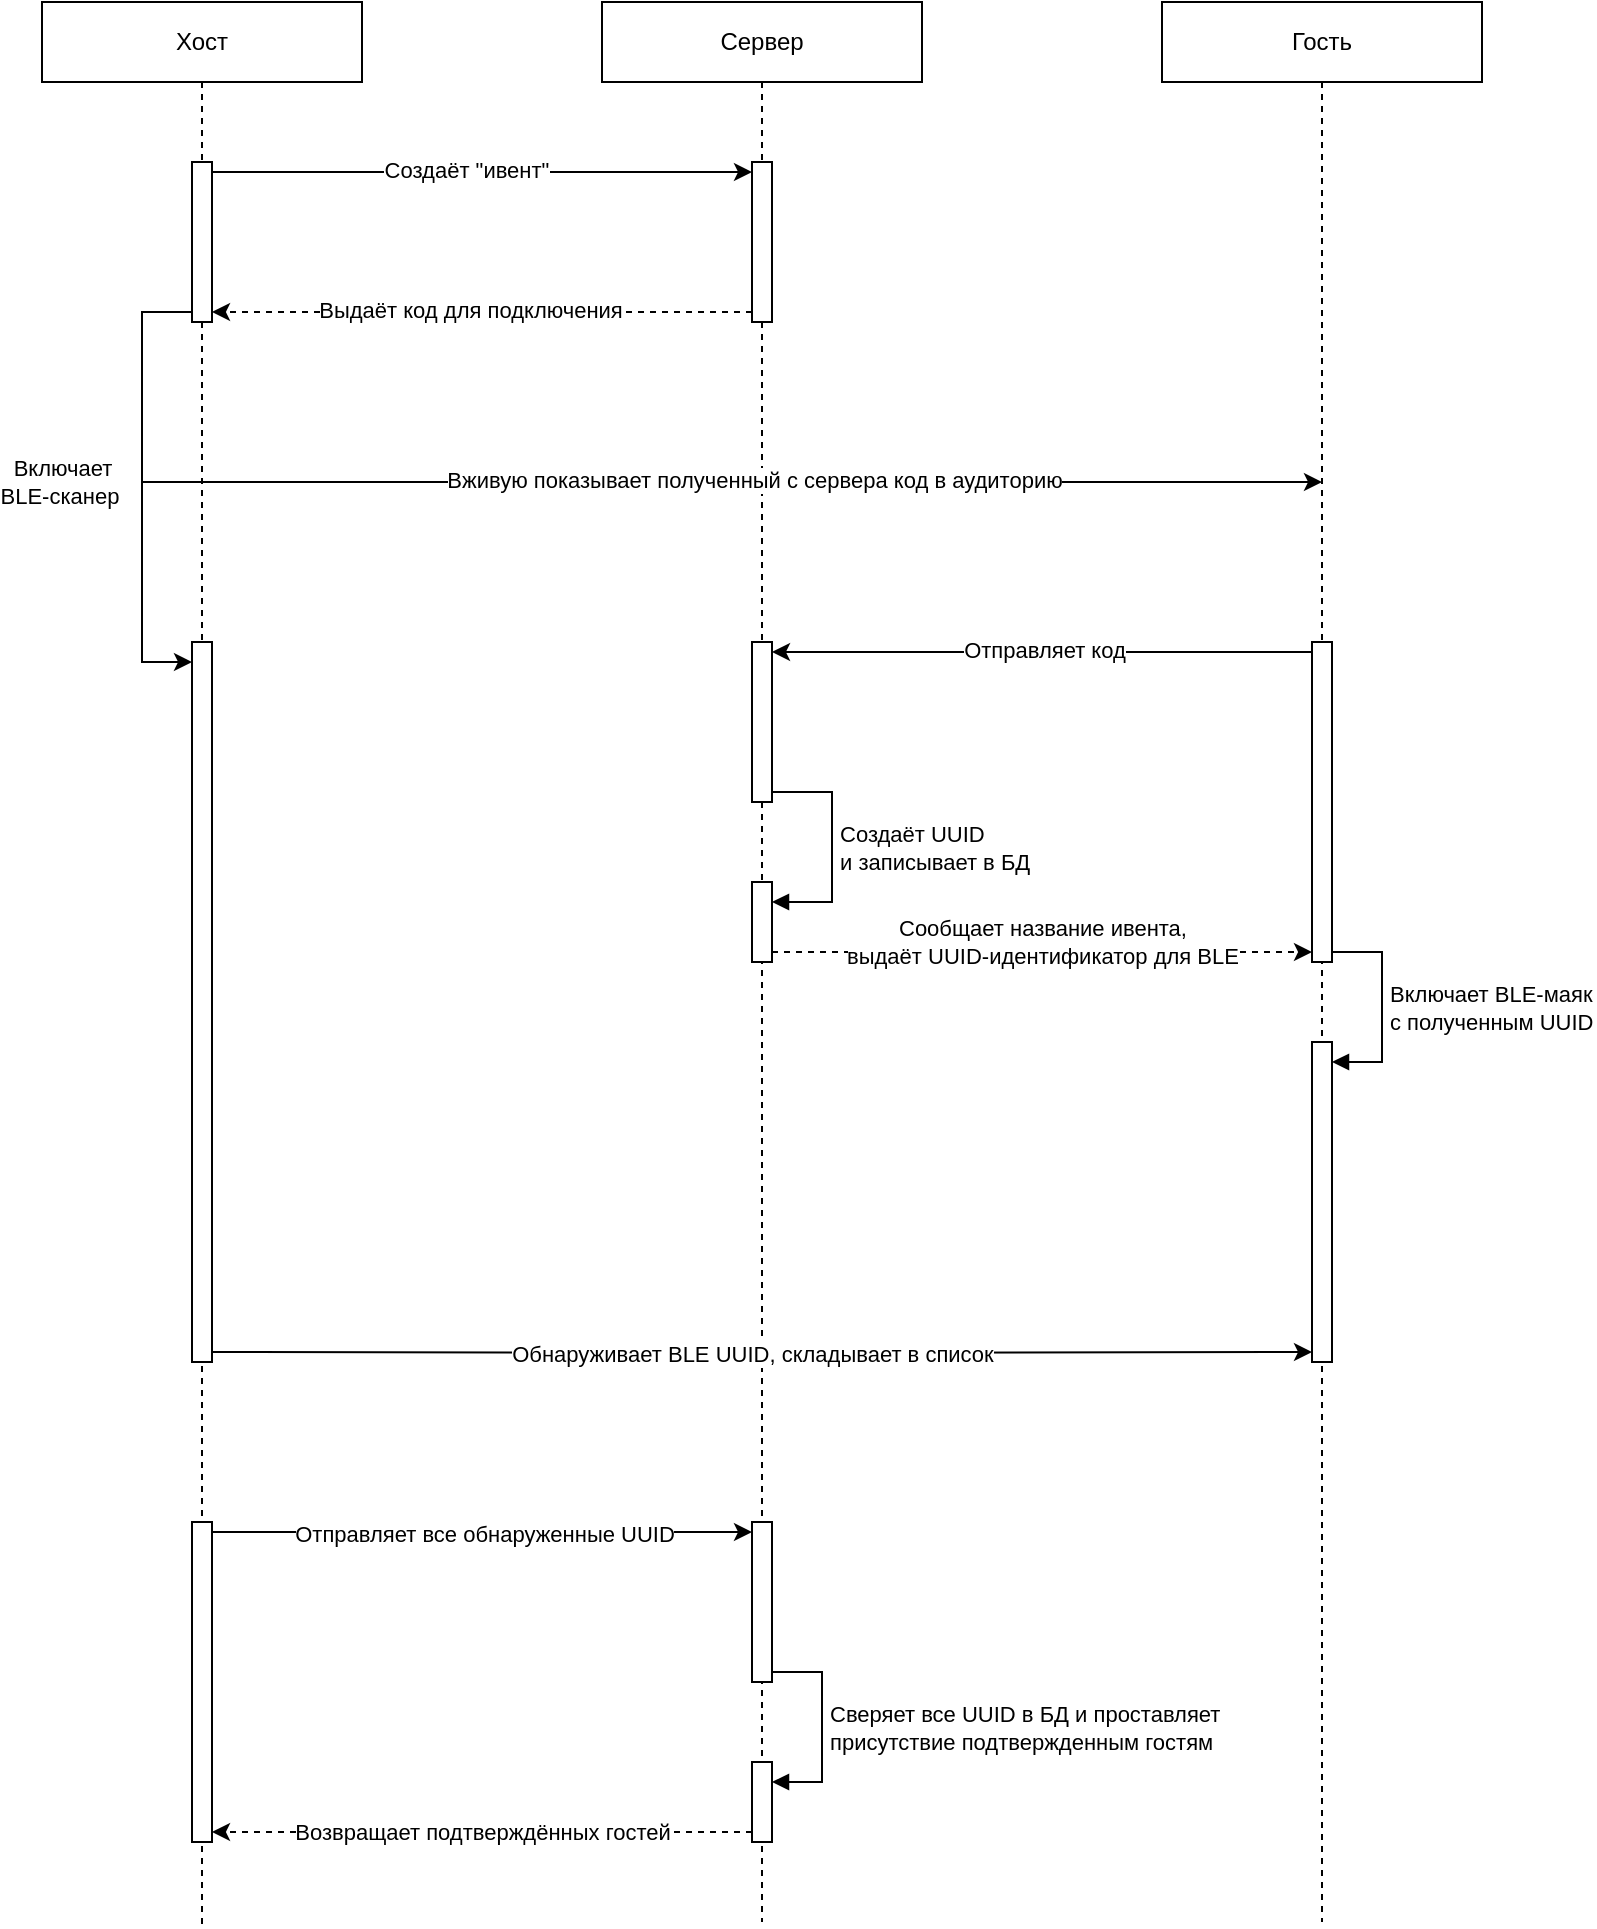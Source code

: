 <mxfile version="28.2.8">
  <diagram name="Страница — 1" id="XzlCyYqYNUeCB5ocVOlL">
    <mxGraphModel dx="1454" dy="986" grid="1" gridSize="10" guides="1" tooltips="1" connect="1" arrows="1" fold="1" page="1" pageScale="1" pageWidth="827" pageHeight="1169" math="0" shadow="0">
      <root>
        <mxCell id="0" />
        <mxCell id="1" parent="0" />
        <mxCell id="oPFI6hasgZqj9vDYpvf5-26" style="edgeStyle=orthogonalEdgeStyle;rounded=0;orthogonalLoop=1;jettySize=auto;html=1;dashed=1;endArrow=none;endFill=0;exitX=0.5;exitY=1;exitDx=0;exitDy=0;" edge="1" parent="1" source="HY_ZpfJ6olYYfv_nqR7K-27">
          <mxGeometry relative="1" as="geometry">
            <mxPoint x="680" y="1000" as="targetPoint" />
            <mxPoint x="679.5" y="110" as="sourcePoint" />
          </mxGeometry>
        </mxCell>
        <mxCell id="oPFI6hasgZqj9vDYpvf5-25" style="edgeStyle=orthogonalEdgeStyle;rounded=0;orthogonalLoop=1;jettySize=auto;html=1;dashed=1;endArrow=none;endFill=0;exitX=0.5;exitY=1;exitDx=0;exitDy=0;" edge="1" parent="1" source="HY_ZpfJ6olYYfv_nqR7K-37">
          <mxGeometry relative="1" as="geometry">
            <mxPoint x="400" y="1000" as="targetPoint" />
            <mxPoint x="420" y="90" as="sourcePoint" />
            <Array as="points">
              <mxPoint x="400" y="1000" />
              <mxPoint x="400" y="1000" />
            </Array>
          </mxGeometry>
        </mxCell>
        <mxCell id="oPFI6hasgZqj9vDYpvf5-24" style="edgeStyle=orthogonalEdgeStyle;rounded=0;orthogonalLoop=1;jettySize=auto;html=1;dashed=1;endArrow=none;endFill=0;" edge="1" parent="1" source="HY_ZpfJ6olYYfv_nqR7K-25">
          <mxGeometry relative="1" as="geometry">
            <mxPoint x="120" y="1001" as="targetPoint" />
          </mxGeometry>
        </mxCell>
        <mxCell id="HY_ZpfJ6olYYfv_nqR7K-25" value="Хост" style="html=1;whiteSpace=wrap;" parent="1" vertex="1">
          <mxGeometry x="40" y="40" width="160" height="40" as="geometry" />
        </mxCell>
        <mxCell id="HY_ZpfJ6olYYfv_nqR7K-27" value="Гость" style="html=1;whiteSpace=wrap;" parent="1" vertex="1">
          <mxGeometry x="600" y="40" width="160" height="40" as="geometry" />
        </mxCell>
        <mxCell id="HY_ZpfJ6olYYfv_nqR7K-31" value="" style="html=1;points=[[0,0,0,0,5],[0,1,0,0,-5],[1,0,0,0,5],[1,1,0,0,-5]];perimeter=orthogonalPerimeter;outlineConnect=0;targetShapes=umlLifeline;portConstraint=eastwest;newEdgeStyle={&quot;curved&quot;:0,&quot;rounded&quot;:0};" parent="1" vertex="1">
          <mxGeometry x="115" y="120" width="10" height="80" as="geometry" />
        </mxCell>
        <mxCell id="HY_ZpfJ6olYYfv_nqR7K-37" value="Сервер" style="html=1;whiteSpace=wrap;" parent="1" vertex="1">
          <mxGeometry x="320" y="40" width="160" height="40" as="geometry" />
        </mxCell>
        <mxCell id="HY_ZpfJ6olYYfv_nqR7K-38" value="" style="html=1;points=[[0,0,0,0,5],[0,1,0,0,-5],[1,0,0,0,5],[1,1,0,0,-5]];perimeter=orthogonalPerimeter;outlineConnect=0;targetShapes=umlLifeline;portConstraint=eastwest;newEdgeStyle={&quot;curved&quot;:0,&quot;rounded&quot;:0};" parent="1" vertex="1">
          <mxGeometry x="395" y="120" width="10" height="80" as="geometry" />
        </mxCell>
        <mxCell id="HY_ZpfJ6olYYfv_nqR7K-39" style="edgeStyle=orthogonalEdgeStyle;rounded=0;orthogonalLoop=1;jettySize=auto;html=1;curved=0;exitX=1;exitY=0;exitDx=0;exitDy=5;exitPerimeter=0;entryX=0;entryY=0;entryDx=0;entryDy=5;entryPerimeter=0;" parent="1" source="HY_ZpfJ6olYYfv_nqR7K-31" target="HY_ZpfJ6olYYfv_nqR7K-38" edge="1">
          <mxGeometry relative="1" as="geometry" />
        </mxCell>
        <mxCell id="HY_ZpfJ6olYYfv_nqR7K-40" value="Создаёт &quot;ивент&quot;" style="edgeLabel;html=1;align=center;verticalAlign=middle;resizable=0;points=[];" parent="HY_ZpfJ6olYYfv_nqR7K-39" vertex="1" connectable="0">
          <mxGeometry x="-0.059" relative="1" as="geometry">
            <mxPoint y="-1" as="offset" />
          </mxGeometry>
        </mxCell>
        <mxCell id="HY_ZpfJ6olYYfv_nqR7K-41" style="edgeStyle=orthogonalEdgeStyle;rounded=0;orthogonalLoop=1;jettySize=auto;html=1;curved=0;exitX=0;exitY=1;exitDx=0;exitDy=-5;exitPerimeter=0;entryX=1;entryY=1;entryDx=0;entryDy=-5;entryPerimeter=0;dashed=1;" parent="1" source="HY_ZpfJ6olYYfv_nqR7K-38" target="HY_ZpfJ6olYYfv_nqR7K-31" edge="1">
          <mxGeometry relative="1" as="geometry" />
        </mxCell>
        <mxCell id="HY_ZpfJ6olYYfv_nqR7K-42" value="Выдаёт код для подключения" style="edgeLabel;html=1;align=center;verticalAlign=middle;resizable=0;points=[];" parent="HY_ZpfJ6olYYfv_nqR7K-41" vertex="1" connectable="0">
          <mxGeometry x="0.047" y="1" relative="1" as="geometry">
            <mxPoint y="-2" as="offset" />
          </mxGeometry>
        </mxCell>
        <mxCell id="HY_ZpfJ6olYYfv_nqR7K-45" style="edgeStyle=orthogonalEdgeStyle;rounded=0;orthogonalLoop=1;jettySize=auto;html=1;curved=0;" parent="1" edge="1">
          <mxGeometry relative="1" as="geometry">
            <mxPoint x="90" y="280" as="sourcePoint" />
            <mxPoint x="680" y="280" as="targetPoint" />
          </mxGeometry>
        </mxCell>
        <mxCell id="HY_ZpfJ6olYYfv_nqR7K-46" value="Вживую показывает полученный с сервера код в аудиторию" style="edgeLabel;html=1;align=center;verticalAlign=middle;resizable=0;points=[];" parent="HY_ZpfJ6olYYfv_nqR7K-45" vertex="1" connectable="0">
          <mxGeometry x="-0.059" relative="1" as="geometry">
            <mxPoint x="28" y="-1" as="offset" />
          </mxGeometry>
        </mxCell>
        <mxCell id="HY_ZpfJ6olYYfv_nqR7K-47" value="" style="html=1;points=[[0,0,0,0,5],[0,1,0,0,-5],[1,0,0,0,5],[1,1,0,0,-5]];perimeter=orthogonalPerimeter;outlineConnect=0;targetShapes=umlLifeline;portConstraint=eastwest;newEdgeStyle={&quot;curved&quot;:0,&quot;rounded&quot;:0};" parent="1" vertex="1">
          <mxGeometry x="675" y="360" width="10" height="160" as="geometry" />
        </mxCell>
        <mxCell id="HY_ZpfJ6olYYfv_nqR7K-49" value="" style="html=1;points=[[0,0,0,0,5],[0,1,0,0,-5],[1,0,0,0,5],[1,1,0,0,-5]];perimeter=orthogonalPerimeter;outlineConnect=0;targetShapes=umlLifeline;portConstraint=eastwest;newEdgeStyle={&quot;curved&quot;:0,&quot;rounded&quot;:0};" parent="1" vertex="1">
          <mxGeometry x="395" y="360" width="10" height="80" as="geometry" />
        </mxCell>
        <mxCell id="HY_ZpfJ6olYYfv_nqR7K-50" style="edgeStyle=orthogonalEdgeStyle;rounded=0;orthogonalLoop=1;jettySize=auto;html=1;curved=0;exitX=0;exitY=0;exitDx=0;exitDy=5;exitPerimeter=0;entryX=1;entryY=0;entryDx=0;entryDy=5;entryPerimeter=0;" parent="1" source="HY_ZpfJ6olYYfv_nqR7K-47" target="HY_ZpfJ6olYYfv_nqR7K-49" edge="1">
          <mxGeometry relative="1" as="geometry" />
        </mxCell>
        <mxCell id="HY_ZpfJ6olYYfv_nqR7K-54" value="Отправляет код" style="edgeLabel;html=1;align=center;verticalAlign=middle;resizable=0;points=[];" parent="HY_ZpfJ6olYYfv_nqR7K-50" vertex="1" connectable="0">
          <mxGeometry x="0.056" y="-1" relative="1" as="geometry">
            <mxPoint x="8" as="offset" />
          </mxGeometry>
        </mxCell>
        <mxCell id="HY_ZpfJ6olYYfv_nqR7K-65" value="" style="html=1;points=[[0,0,0,0,5],[0,1,0,0,-5],[1,0,0,0,5],[1,1,0,0,-5]];perimeter=orthogonalPerimeter;outlineConnect=0;targetShapes=umlLifeline;portConstraint=eastwest;newEdgeStyle={&quot;curved&quot;:0,&quot;rounded&quot;:0};" parent="1" vertex="1">
          <mxGeometry x="675" y="560" width="10" height="160" as="geometry" />
        </mxCell>
        <mxCell id="HY_ZpfJ6olYYfv_nqR7K-66" value="Включает BLE-маяк&lt;div&gt;с полученным UUID&lt;/div&gt;" style="html=1;align=left;spacingLeft=2;endArrow=block;rounded=0;edgeStyle=orthogonalEdgeStyle;curved=0;rounded=0;exitX=1;exitY=1;exitDx=0;exitDy=-5;exitPerimeter=0;" parent="1" source="HY_ZpfJ6olYYfv_nqR7K-47" target="HY_ZpfJ6olYYfv_nqR7K-65" edge="1">
          <mxGeometry x="0.002" relative="1" as="geometry">
            <mxPoint x="680" y="460" as="sourcePoint" />
            <Array as="points">
              <mxPoint x="710" y="515" />
              <mxPoint x="710" y="570" />
            </Array>
            <mxPoint as="offset" />
          </mxGeometry>
        </mxCell>
        <mxCell id="HY_ZpfJ6olYYfv_nqR7K-69" value="" style="html=1;points=[[0,0,0,0,5],[0,1,0,0,-5],[1,0,0,0,5],[1,1,0,0,-5]];perimeter=orthogonalPerimeter;outlineConnect=0;targetShapes=umlLifeline;portConstraint=eastwest;newEdgeStyle={&quot;curved&quot;:0,&quot;rounded&quot;:0};" parent="1" vertex="1">
          <mxGeometry x="115" y="360" width="10" height="360" as="geometry" />
        </mxCell>
        <mxCell id="HY_ZpfJ6olYYfv_nqR7K-70" style="edgeStyle=orthogonalEdgeStyle;rounded=0;orthogonalLoop=1;jettySize=auto;html=1;curved=0;exitX=0;exitY=1;exitDx=0;exitDy=-5;exitPerimeter=0;" parent="1" source="HY_ZpfJ6olYYfv_nqR7K-31" target="HY_ZpfJ6olYYfv_nqR7K-69" edge="1">
          <mxGeometry relative="1" as="geometry">
            <mxPoint x="60" y="220" as="sourcePoint" />
            <mxPoint x="100" y="370" as="targetPoint" />
            <Array as="points">
              <mxPoint x="90" y="195" />
              <mxPoint x="90" y="370" />
            </Array>
          </mxGeometry>
        </mxCell>
        <mxCell id="oPFI6hasgZqj9vDYpvf5-3" value="Включает&lt;div&gt;BLE-сканер&amp;nbsp;&lt;/div&gt;" style="edgeLabel;html=1;align=center;verticalAlign=middle;resizable=0;points=[];" vertex="1" connectable="0" parent="1">
          <mxGeometry x="50" y="280" as="geometry" />
        </mxCell>
        <mxCell id="oPFI6hasgZqj9vDYpvf5-5" style="edgeStyle=orthogonalEdgeStyle;rounded=0;orthogonalLoop=1;jettySize=auto;html=1;curved=0;exitX=1;exitY=1;exitDx=0;exitDy=-5;exitPerimeter=0;entryX=0;entryY=1;entryDx=0;entryDy=-5;entryPerimeter=0;" edge="1" parent="1" target="HY_ZpfJ6olYYfv_nqR7K-65">
          <mxGeometry relative="1" as="geometry">
            <mxPoint x="125" y="715" as="sourcePoint" />
            <mxPoint x="210" y="690" as="targetPoint" />
          </mxGeometry>
        </mxCell>
        <mxCell id="oPFI6hasgZqj9vDYpvf5-6" value="Обнаруживает BLE UUID, складывает в список" style="edgeLabel;html=1;align=center;verticalAlign=middle;resizable=0;points=[];" vertex="1" connectable="0" parent="oPFI6hasgZqj9vDYpvf5-5">
          <mxGeometry x="0.056" y="-1" relative="1" as="geometry">
            <mxPoint x="-20" as="offset" />
          </mxGeometry>
        </mxCell>
        <mxCell id="oPFI6hasgZqj9vDYpvf5-7" value="" style="html=1;points=[[0,0,0,0,5],[0,1,0,0,-5],[1,0,0,0,5],[1,1,0,0,-5]];perimeter=orthogonalPerimeter;outlineConnect=0;targetShapes=umlLifeline;portConstraint=eastwest;newEdgeStyle={&quot;curved&quot;:0,&quot;rounded&quot;:0};" vertex="1" parent="1">
          <mxGeometry x="115" y="800" width="10" height="160" as="geometry" />
        </mxCell>
        <mxCell id="oPFI6hasgZqj9vDYpvf5-8" value="" style="html=1;points=[[0,0,0,0,5],[0,1,0,0,-5],[1,0,0,0,5],[1,1,0,0,-5]];perimeter=orthogonalPerimeter;outlineConnect=0;targetShapes=umlLifeline;portConstraint=eastwest;newEdgeStyle={&quot;curved&quot;:0,&quot;rounded&quot;:0};" vertex="1" parent="1">
          <mxGeometry x="395" y="800" width="10" height="80" as="geometry" />
        </mxCell>
        <mxCell id="oPFI6hasgZqj9vDYpvf5-9" style="edgeStyle=orthogonalEdgeStyle;rounded=0;orthogonalLoop=1;jettySize=auto;html=1;curved=0;exitX=1;exitY=0;exitDx=0;exitDy=5;exitPerimeter=0;entryX=0;entryY=0;entryDx=0;entryDy=5;entryPerimeter=0;" edge="1" parent="1" source="oPFI6hasgZqj9vDYpvf5-7" target="oPFI6hasgZqj9vDYpvf5-8">
          <mxGeometry relative="1" as="geometry">
            <mxPoint x="120" y="750" as="sourcePoint" />
            <mxPoint x="670" y="750" as="targetPoint" />
            <Array as="points">
              <mxPoint x="350" y="805" />
              <mxPoint x="350" y="805" />
            </Array>
          </mxGeometry>
        </mxCell>
        <mxCell id="oPFI6hasgZqj9vDYpvf5-10" value="Отправляет все обнаруженные UUID" style="edgeLabel;html=1;align=center;verticalAlign=middle;resizable=0;points=[];" vertex="1" connectable="0" parent="oPFI6hasgZqj9vDYpvf5-9">
          <mxGeometry x="0.056" y="-1" relative="1" as="geometry">
            <mxPoint x="-7" as="offset" />
          </mxGeometry>
        </mxCell>
        <mxCell id="oPFI6hasgZqj9vDYpvf5-13" value="" style="html=1;points=[[0,0,0,0,5],[0,1,0,0,-5],[1,0,0,0,5],[1,1,0,0,-5]];perimeter=orthogonalPerimeter;outlineConnect=0;targetShapes=umlLifeline;portConstraint=eastwest;newEdgeStyle={&quot;curved&quot;:0,&quot;rounded&quot;:0};" vertex="1" parent="1">
          <mxGeometry x="395" y="920" width="10" height="40" as="geometry" />
        </mxCell>
        <mxCell id="oPFI6hasgZqj9vDYpvf5-14" value="Сверяет все UUID в БД и проставляет&lt;div&gt;присутствие подтвержденным гостям&lt;/div&gt;" style="html=1;align=left;spacingLeft=2;endArrow=block;rounded=0;edgeStyle=orthogonalEdgeStyle;curved=0;rounded=0;exitX=1;exitY=1;exitDx=0;exitDy=-5;exitPerimeter=0;" edge="1" parent="1" source="oPFI6hasgZqj9vDYpvf5-8" target="oPFI6hasgZqj9vDYpvf5-13">
          <mxGeometry x="0.007" relative="1" as="geometry">
            <mxPoint x="440" y="860" as="sourcePoint" />
            <Array as="points">
              <mxPoint x="430" y="875" />
              <mxPoint x="430" y="930" />
            </Array>
            <mxPoint as="offset" />
            <mxPoint x="440" y="955" as="targetPoint" />
          </mxGeometry>
        </mxCell>
        <mxCell id="oPFI6hasgZqj9vDYpvf5-15" style="edgeStyle=orthogonalEdgeStyle;rounded=0;orthogonalLoop=1;jettySize=auto;html=1;curved=0;exitX=0;exitY=1;exitDx=0;exitDy=-5;exitPerimeter=0;entryX=1;entryY=1;entryDx=0;entryDy=-5;entryPerimeter=0;dashed=1;" edge="1" parent="1" source="oPFI6hasgZqj9vDYpvf5-13" target="oPFI6hasgZqj9vDYpvf5-7">
          <mxGeometry relative="1" as="geometry">
            <mxPoint x="290" y="1080" as="sourcePoint" />
            <mxPoint x="560" y="1080" as="targetPoint" />
            <Array as="points">
              <mxPoint x="260" y="955" />
              <mxPoint x="260" y="955" />
            </Array>
          </mxGeometry>
        </mxCell>
        <mxCell id="oPFI6hasgZqj9vDYpvf5-16" value="Возвращает подтверждённых гостей" style="edgeLabel;html=1;align=center;verticalAlign=middle;resizable=0;points=[];" vertex="1" connectable="0" parent="oPFI6hasgZqj9vDYpvf5-15">
          <mxGeometry x="0.056" y="-1" relative="1" as="geometry">
            <mxPoint x="7" y="1" as="offset" />
          </mxGeometry>
        </mxCell>
        <mxCell id="oPFI6hasgZqj9vDYpvf5-17" style="edgeStyle=orthogonalEdgeStyle;rounded=0;orthogonalLoop=1;jettySize=auto;html=1;curved=0;exitX=1;exitY=1;exitDx=0;exitDy=-5;exitPerimeter=0;dashed=1;entryX=0;entryY=1;entryDx=0;entryDy=-5;entryPerimeter=0;" edge="1" parent="1" source="oPFI6hasgZqj9vDYpvf5-20" target="HY_ZpfJ6olYYfv_nqR7K-47">
          <mxGeometry relative="1" as="geometry">
            <mxPoint x="414" y="510" as="sourcePoint" />
            <mxPoint x="670" y="520" as="targetPoint" />
          </mxGeometry>
        </mxCell>
        <mxCell id="oPFI6hasgZqj9vDYpvf5-20" value="" style="html=1;points=[[0,0,0,0,5],[0,1,0,0,-5],[1,0,0,0,5],[1,1,0,0,-5]];perimeter=orthogonalPerimeter;outlineConnect=0;targetShapes=umlLifeline;portConstraint=eastwest;newEdgeStyle={&quot;curved&quot;:0,&quot;rounded&quot;:0};" vertex="1" parent="1">
          <mxGeometry x="395" y="480" width="10" height="40" as="geometry" />
        </mxCell>
        <mxCell id="oPFI6hasgZqj9vDYpvf5-21" value="Создаёт UUID&lt;div&gt;и записывает в БД&lt;/div&gt;" style="html=1;align=left;spacingLeft=2;endArrow=block;rounded=0;edgeStyle=orthogonalEdgeStyle;curved=0;rounded=0;exitX=1;exitY=1;exitDx=0;exitDy=-5;exitPerimeter=0;" edge="1" parent="1" target="oPFI6hasgZqj9vDYpvf5-20" source="HY_ZpfJ6olYYfv_nqR7K-49">
          <mxGeometry x="0.007" relative="1" as="geometry">
            <mxPoint x="410" y="480" as="sourcePoint" />
            <Array as="points">
              <mxPoint x="435" y="435" />
              <mxPoint x="435" y="490" />
            </Array>
            <mxPoint as="offset" />
            <mxPoint x="445" y="560" as="targetPoint" />
          </mxGeometry>
        </mxCell>
        <mxCell id="oPFI6hasgZqj9vDYpvf5-23" value="Сообщает название ивента,&lt;div&gt;выдаёт UUID-идентификатор для BLE&lt;/div&gt;" style="edgeLabel;html=1;align=center;verticalAlign=middle;resizable=0;points=[];" vertex="1" connectable="0" parent="1">
          <mxGeometry x="540" y="510" as="geometry" />
        </mxCell>
      </root>
    </mxGraphModel>
  </diagram>
</mxfile>

